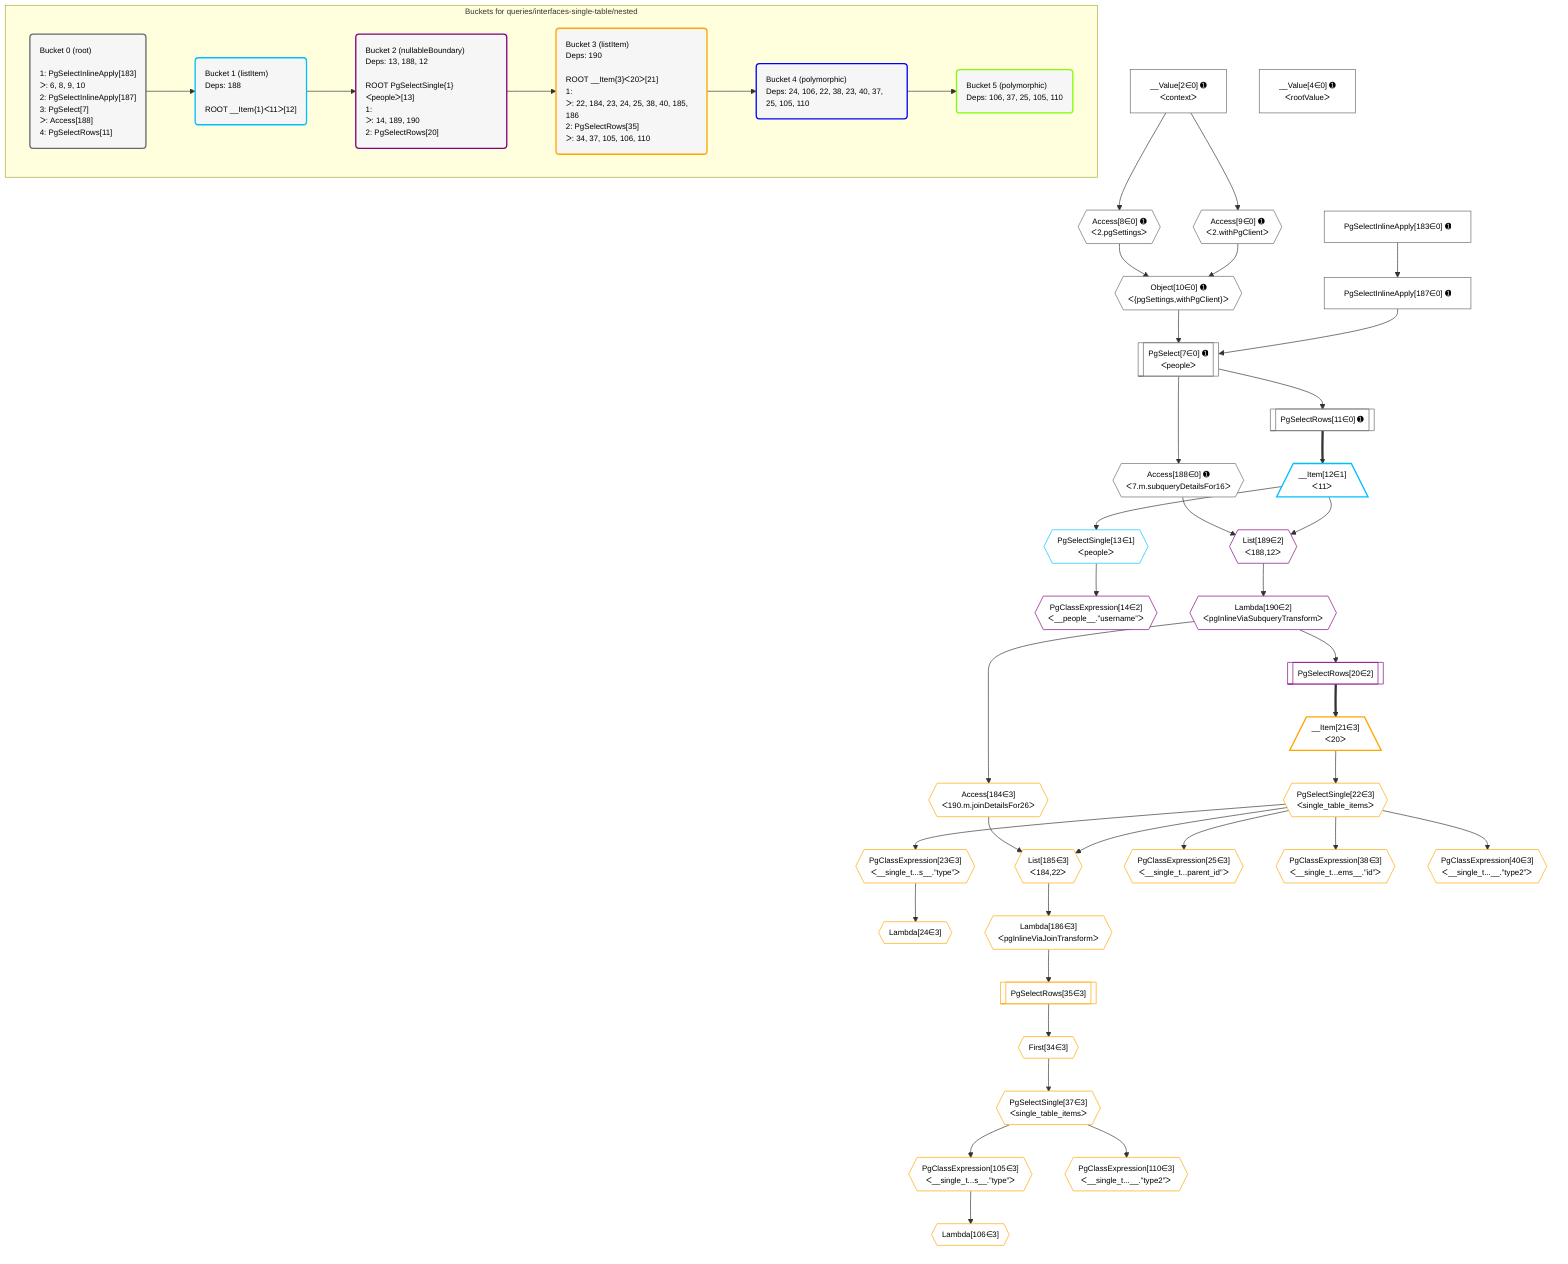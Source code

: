 %%{init: {'themeVariables': { 'fontSize': '12px'}}}%%
graph TD
    classDef path fill:#eee,stroke:#000,color:#000
    classDef plan fill:#fff,stroke-width:1px,color:#000
    classDef itemplan fill:#fff,stroke-width:2px,color:#000
    classDef unbatchedplan fill:#dff,stroke-width:1px,color:#000
    classDef sideeffectplan fill:#fcc,stroke-width:2px,color:#000
    classDef bucket fill:#f6f6f6,color:#000,stroke-width:2px,text-align:left

    subgraph "Buckets for queries/interfaces-single-table/nested"
    Bucket0("Bucket 0 (root)<br /><br />1: PgSelectInlineApply[183]<br />ᐳ: 6, 8, 9, 10<br />2: PgSelectInlineApply[187]<br />3: PgSelect[7]<br />ᐳ: Access[188]<br />4: PgSelectRows[11]"):::bucket
    Bucket1("Bucket 1 (listItem)<br />Deps: 188<br /><br />ROOT __Item{1}ᐸ11ᐳ[12]"):::bucket
    Bucket2("Bucket 2 (nullableBoundary)<br />Deps: 13, 188, 12<br /><br />ROOT PgSelectSingle{1}ᐸpeopleᐳ[13]<br />1: <br />ᐳ: 14, 189, 190<br />2: PgSelectRows[20]"):::bucket
    Bucket3("Bucket 3 (listItem)<br />Deps: 190<br /><br />ROOT __Item{3}ᐸ20ᐳ[21]<br />1: <br />ᐳ: 22, 184, 23, 24, 25, 38, 40, 185, 186<br />2: PgSelectRows[35]<br />ᐳ: 34, 37, 105, 106, 110"):::bucket
    Bucket4("Bucket 4 (polymorphic)<br />Deps: 24, 106, 22, 38, 23, 40, 37, 25, 105, 110"):::bucket
    Bucket5("Bucket 5 (polymorphic)<br />Deps: 106, 37, 25, 105, 110"):::bucket
    end
    Bucket0 --> Bucket1
    Bucket1 --> Bucket2
    Bucket2 --> Bucket3
    Bucket3 --> Bucket4
    Bucket4 --> Bucket5

    %% plan dependencies
    PgSelect7[["PgSelect[7∈0] ➊<br />ᐸpeopleᐳ"]]:::plan
    Object10{{"Object[10∈0] ➊<br />ᐸ{pgSettings,withPgClient}ᐳ"}}:::plan
    PgSelectInlineApply187["PgSelectInlineApply[187∈0] ➊"]:::plan
    Object10 & PgSelectInlineApply187 --> PgSelect7
    PgSelectInlineApply183["PgSelectInlineApply[183∈0] ➊"]:::plan
    PgSelectInlineApply183 --> PgSelectInlineApply187
    Access8{{"Access[8∈0] ➊<br />ᐸ2.pgSettingsᐳ"}}:::plan
    Access9{{"Access[9∈0] ➊<br />ᐸ2.withPgClientᐳ"}}:::plan
    Access8 & Access9 --> Object10
    __Value2["__Value[2∈0] ➊<br />ᐸcontextᐳ"]:::plan
    __Value2 --> Access8
    __Value2 --> Access9
    PgSelectRows11[["PgSelectRows[11∈0] ➊"]]:::plan
    PgSelect7 --> PgSelectRows11
    Access188{{"Access[188∈0] ➊<br />ᐸ7.m.subqueryDetailsFor16ᐳ"}}:::plan
    PgSelect7 --> Access188
    __Value4["__Value[4∈0] ➊<br />ᐸrootValueᐳ"]:::plan
    __Item12[/"__Item[12∈1]<br />ᐸ11ᐳ"\]:::itemplan
    PgSelectRows11 ==> __Item12
    PgSelectSingle13{{"PgSelectSingle[13∈1]<br />ᐸpeopleᐳ"}}:::plan
    __Item12 --> PgSelectSingle13
    List189{{"List[189∈2]<br />ᐸ188,12ᐳ"}}:::plan
    Access188 & __Item12 --> List189
    PgClassExpression14{{"PgClassExpression[14∈2]<br />ᐸ__people__.”username”ᐳ"}}:::plan
    PgSelectSingle13 --> PgClassExpression14
    PgSelectRows20[["PgSelectRows[20∈2]"]]:::plan
    Lambda190{{"Lambda[190∈2]<br />ᐸpgInlineViaSubqueryTransformᐳ"}}:::plan
    Lambda190 --> PgSelectRows20
    List189 --> Lambda190
    List185{{"List[185∈3]<br />ᐸ184,22ᐳ"}}:::plan
    Access184{{"Access[184∈3]<br />ᐸ190.m.joinDetailsFor26ᐳ"}}:::plan
    PgSelectSingle22{{"PgSelectSingle[22∈3]<br />ᐸsingle_table_itemsᐳ"}}:::plan
    Access184 & PgSelectSingle22 --> List185
    __Item21[/"__Item[21∈3]<br />ᐸ20ᐳ"\]:::itemplan
    PgSelectRows20 ==> __Item21
    __Item21 --> PgSelectSingle22
    PgClassExpression23{{"PgClassExpression[23∈3]<br />ᐸ__single_t...s__.”type”ᐳ"}}:::plan
    PgSelectSingle22 --> PgClassExpression23
    Lambda24{{"Lambda[24∈3]"}}:::plan
    PgClassExpression23 --> Lambda24
    PgClassExpression25{{"PgClassExpression[25∈3]<br />ᐸ__single_t...parent_id”ᐳ"}}:::plan
    PgSelectSingle22 --> PgClassExpression25
    First34{{"First[34∈3]"}}:::plan
    PgSelectRows35[["PgSelectRows[35∈3]"]]:::plan
    PgSelectRows35 --> First34
    Lambda186{{"Lambda[186∈3]<br />ᐸpgInlineViaJoinTransformᐳ"}}:::plan
    Lambda186 --> PgSelectRows35
    PgSelectSingle37{{"PgSelectSingle[37∈3]<br />ᐸsingle_table_itemsᐳ"}}:::plan
    First34 --> PgSelectSingle37
    PgClassExpression38{{"PgClassExpression[38∈3]<br />ᐸ__single_t...ems__.”id”ᐳ"}}:::plan
    PgSelectSingle22 --> PgClassExpression38
    PgClassExpression40{{"PgClassExpression[40∈3]<br />ᐸ__single_t...__.”type2”ᐳ"}}:::plan
    PgSelectSingle22 --> PgClassExpression40
    PgClassExpression105{{"PgClassExpression[105∈3]<br />ᐸ__single_t...s__.”type”ᐳ"}}:::plan
    PgSelectSingle37 --> PgClassExpression105
    Lambda106{{"Lambda[106∈3]"}}:::plan
    PgClassExpression105 --> Lambda106
    PgClassExpression110{{"PgClassExpression[110∈3]<br />ᐸ__single_t...__.”type2”ᐳ"}}:::plan
    PgSelectSingle37 --> PgClassExpression110
    Lambda190 --> Access184
    List185 --> Lambda186

    %% define steps
    classDef bucket0 stroke:#696969
    class Bucket0,__Value2,__Value4,PgSelect7,Access8,Access9,Object10,PgSelectRows11,PgSelectInlineApply183,PgSelectInlineApply187,Access188 bucket0
    classDef bucket1 stroke:#00bfff
    class Bucket1,__Item12,PgSelectSingle13 bucket1
    classDef bucket2 stroke:#7f007f
    class Bucket2,PgClassExpression14,PgSelectRows20,List189,Lambda190 bucket2
    classDef bucket3 stroke:#ffa500
    class Bucket3,__Item21,PgSelectSingle22,PgClassExpression23,Lambda24,PgClassExpression25,First34,PgSelectRows35,PgSelectSingle37,PgClassExpression38,PgClassExpression40,PgClassExpression105,Lambda106,PgClassExpression110,Access184,List185,Lambda186 bucket3
    classDef bucket4 stroke:#0000ff
    class Bucket4 bucket4
    classDef bucket5 stroke:#7fff00
    class Bucket5 bucket5